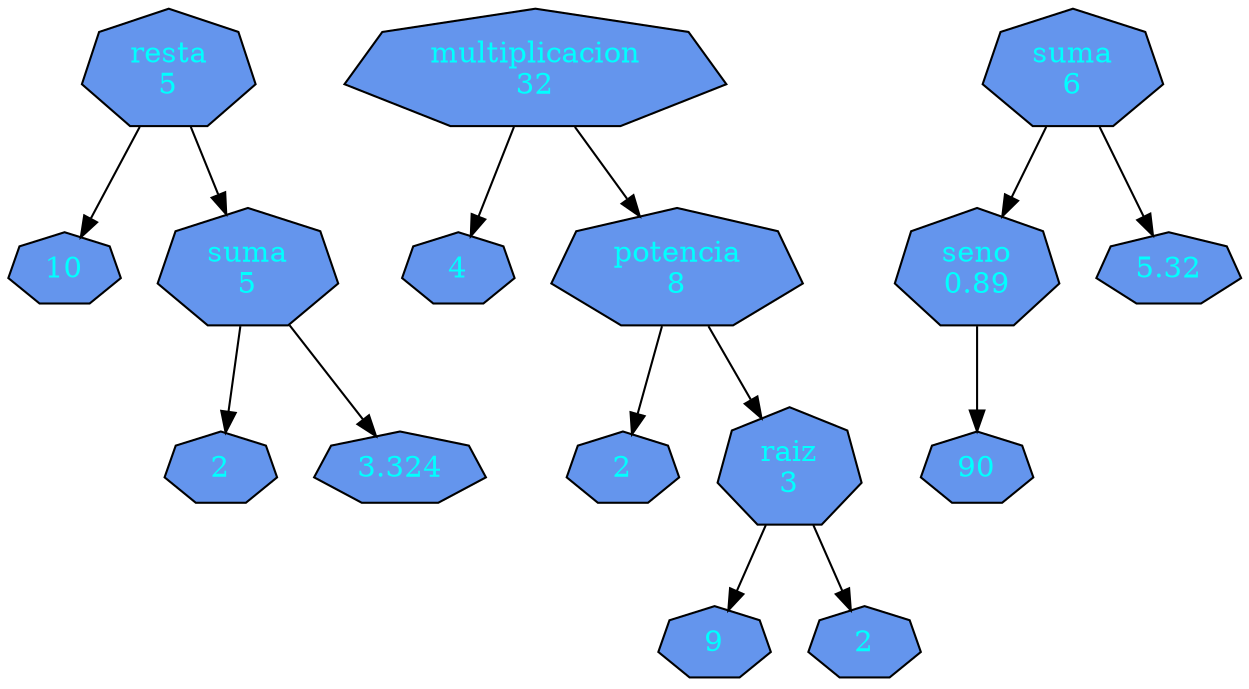 // Graph 20230916-114429
digraph {
	node [fillcolor=cornflowerblue fontcolor=cyan shape=circle style=filled]
	node [fillcolor=cornflowerblue fontcolor=cyan shape=septagon style=filled]
	nodo48 [label=10]
	nodo49 [label=2]
	nodo50 [label=3.324]
	nodo51 [label="suma\n5"]
	nodo51 -> nodo49
	nodo51 -> nodo50
	nodo52 [label="resta\n5"]
	nodo52 -> nodo48
	nodo52 -> nodo51
	nodo53 [label=4]
	nodo54 [label=2]
	nodo55 [label=9]
	nodo56 [label=2]
	nodo57 [label="raiz\n3"]
	nodo57 -> nodo55
	nodo57 -> nodo56
	nodo58 [label="potencia\n8"]
	nodo58 -> nodo54
	nodo58 -> nodo57
	nodo59 [label="multiplicacion\n32"]
	nodo59 -> nodo53
	nodo59 -> nodo58
	nodo60 [label=90]
	nodo61 [label="seno\n0.89"]
	nodo61 -> nodo60
	nodo62 [label=5.32]
	nodo63 [label="suma\n6"]
	nodo63 -> nodo61
	nodo63 -> nodo62
}
